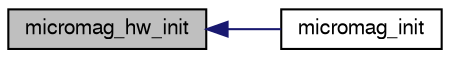 digraph "micromag_hw_init"
{
  edge [fontname="FreeSans",fontsize="10",labelfontname="FreeSans",labelfontsize="10"];
  node [fontname="FreeSans",fontsize="10",shape=record];
  rankdir="LR";
  Node1 [label="micromag_hw_init",height=0.2,width=0.4,color="black", fillcolor="grey75", style="filled", fontcolor="black"];
  Node1 -> Node2 [dir="back",color="midnightblue",fontsize="10",style="solid",fontname="FreeSans"];
  Node2 [label="micromag_init",height=0.2,width=0.4,color="black", fillcolor="white", style="filled",URL="$mag__micromag__fw_8h.html#ab828b942e043b9bd4e0a4767512d755b"];
}
